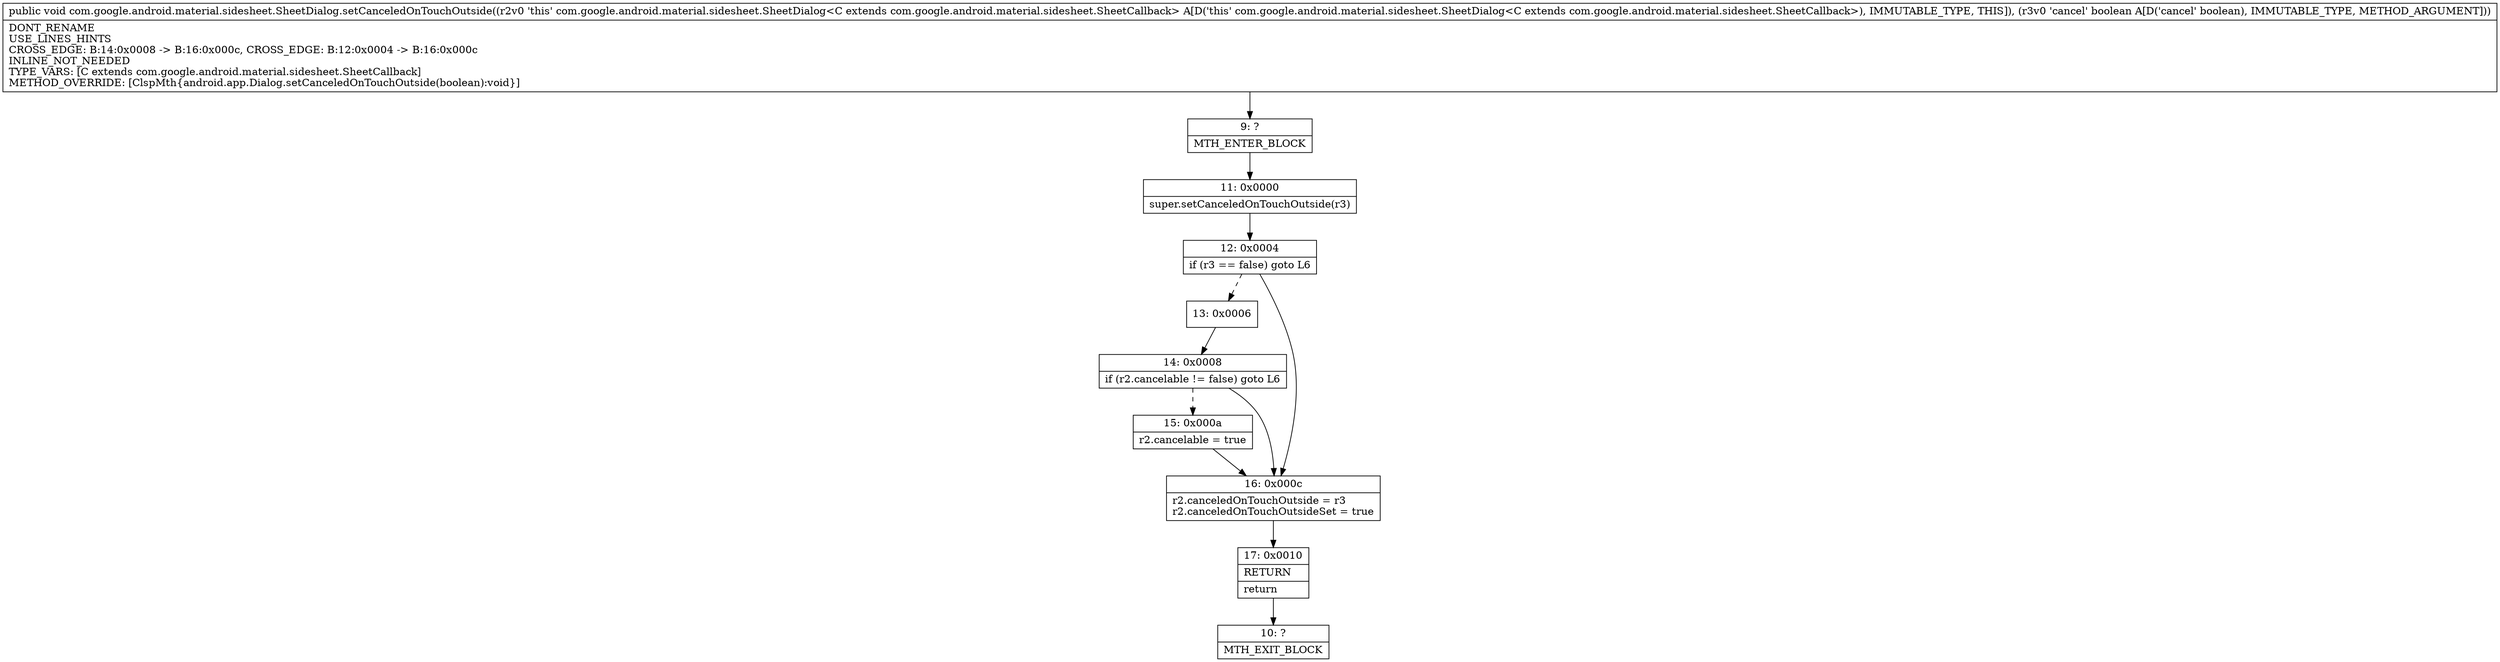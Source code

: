 digraph "CFG forcom.google.android.material.sidesheet.SheetDialog.setCanceledOnTouchOutside(Z)V" {
Node_9 [shape=record,label="{9\:\ ?|MTH_ENTER_BLOCK\l}"];
Node_11 [shape=record,label="{11\:\ 0x0000|super.setCanceledOnTouchOutside(r3)\l}"];
Node_12 [shape=record,label="{12\:\ 0x0004|if (r3 == false) goto L6\l}"];
Node_13 [shape=record,label="{13\:\ 0x0006}"];
Node_14 [shape=record,label="{14\:\ 0x0008|if (r2.cancelable != false) goto L6\l}"];
Node_15 [shape=record,label="{15\:\ 0x000a|r2.cancelable = true\l}"];
Node_16 [shape=record,label="{16\:\ 0x000c|r2.canceledOnTouchOutside = r3\lr2.canceledOnTouchOutsideSet = true\l}"];
Node_17 [shape=record,label="{17\:\ 0x0010|RETURN\l|return\l}"];
Node_10 [shape=record,label="{10\:\ ?|MTH_EXIT_BLOCK\l}"];
MethodNode[shape=record,label="{public void com.google.android.material.sidesheet.SheetDialog.setCanceledOnTouchOutside((r2v0 'this' com.google.android.material.sidesheet.SheetDialog\<C extends com.google.android.material.sidesheet.SheetCallback\> A[D('this' com.google.android.material.sidesheet.SheetDialog\<C extends com.google.android.material.sidesheet.SheetCallback\>), IMMUTABLE_TYPE, THIS]), (r3v0 'cancel' boolean A[D('cancel' boolean), IMMUTABLE_TYPE, METHOD_ARGUMENT]))  | DONT_RENAME\lUSE_LINES_HINTS\lCROSS_EDGE: B:14:0x0008 \-\> B:16:0x000c, CROSS_EDGE: B:12:0x0004 \-\> B:16:0x000c\lINLINE_NOT_NEEDED\lTYPE_VARS: [C extends com.google.android.material.sidesheet.SheetCallback]\lMETHOD_OVERRIDE: [ClspMth\{android.app.Dialog.setCanceledOnTouchOutside(boolean):void\}]\l}"];
MethodNode -> Node_9;Node_9 -> Node_11;
Node_11 -> Node_12;
Node_12 -> Node_13[style=dashed];
Node_12 -> Node_16;
Node_13 -> Node_14;
Node_14 -> Node_15[style=dashed];
Node_14 -> Node_16;
Node_15 -> Node_16;
Node_16 -> Node_17;
Node_17 -> Node_10;
}

